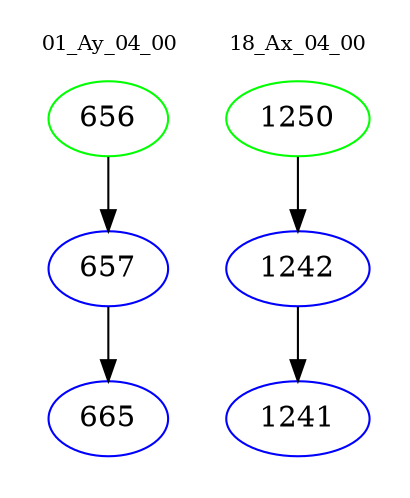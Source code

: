 digraph{
subgraph cluster_0 {
color = white
label = "01_Ay_04_00";
fontsize=10;
T0_656 [label="656", color="green"]
T0_656 -> T0_657 [color="black"]
T0_657 [label="657", color="blue"]
T0_657 -> T0_665 [color="black"]
T0_665 [label="665", color="blue"]
}
subgraph cluster_1 {
color = white
label = "18_Ax_04_00";
fontsize=10;
T1_1250 [label="1250", color="green"]
T1_1250 -> T1_1242 [color="black"]
T1_1242 [label="1242", color="blue"]
T1_1242 -> T1_1241 [color="black"]
T1_1241 [label="1241", color="blue"]
}
}
